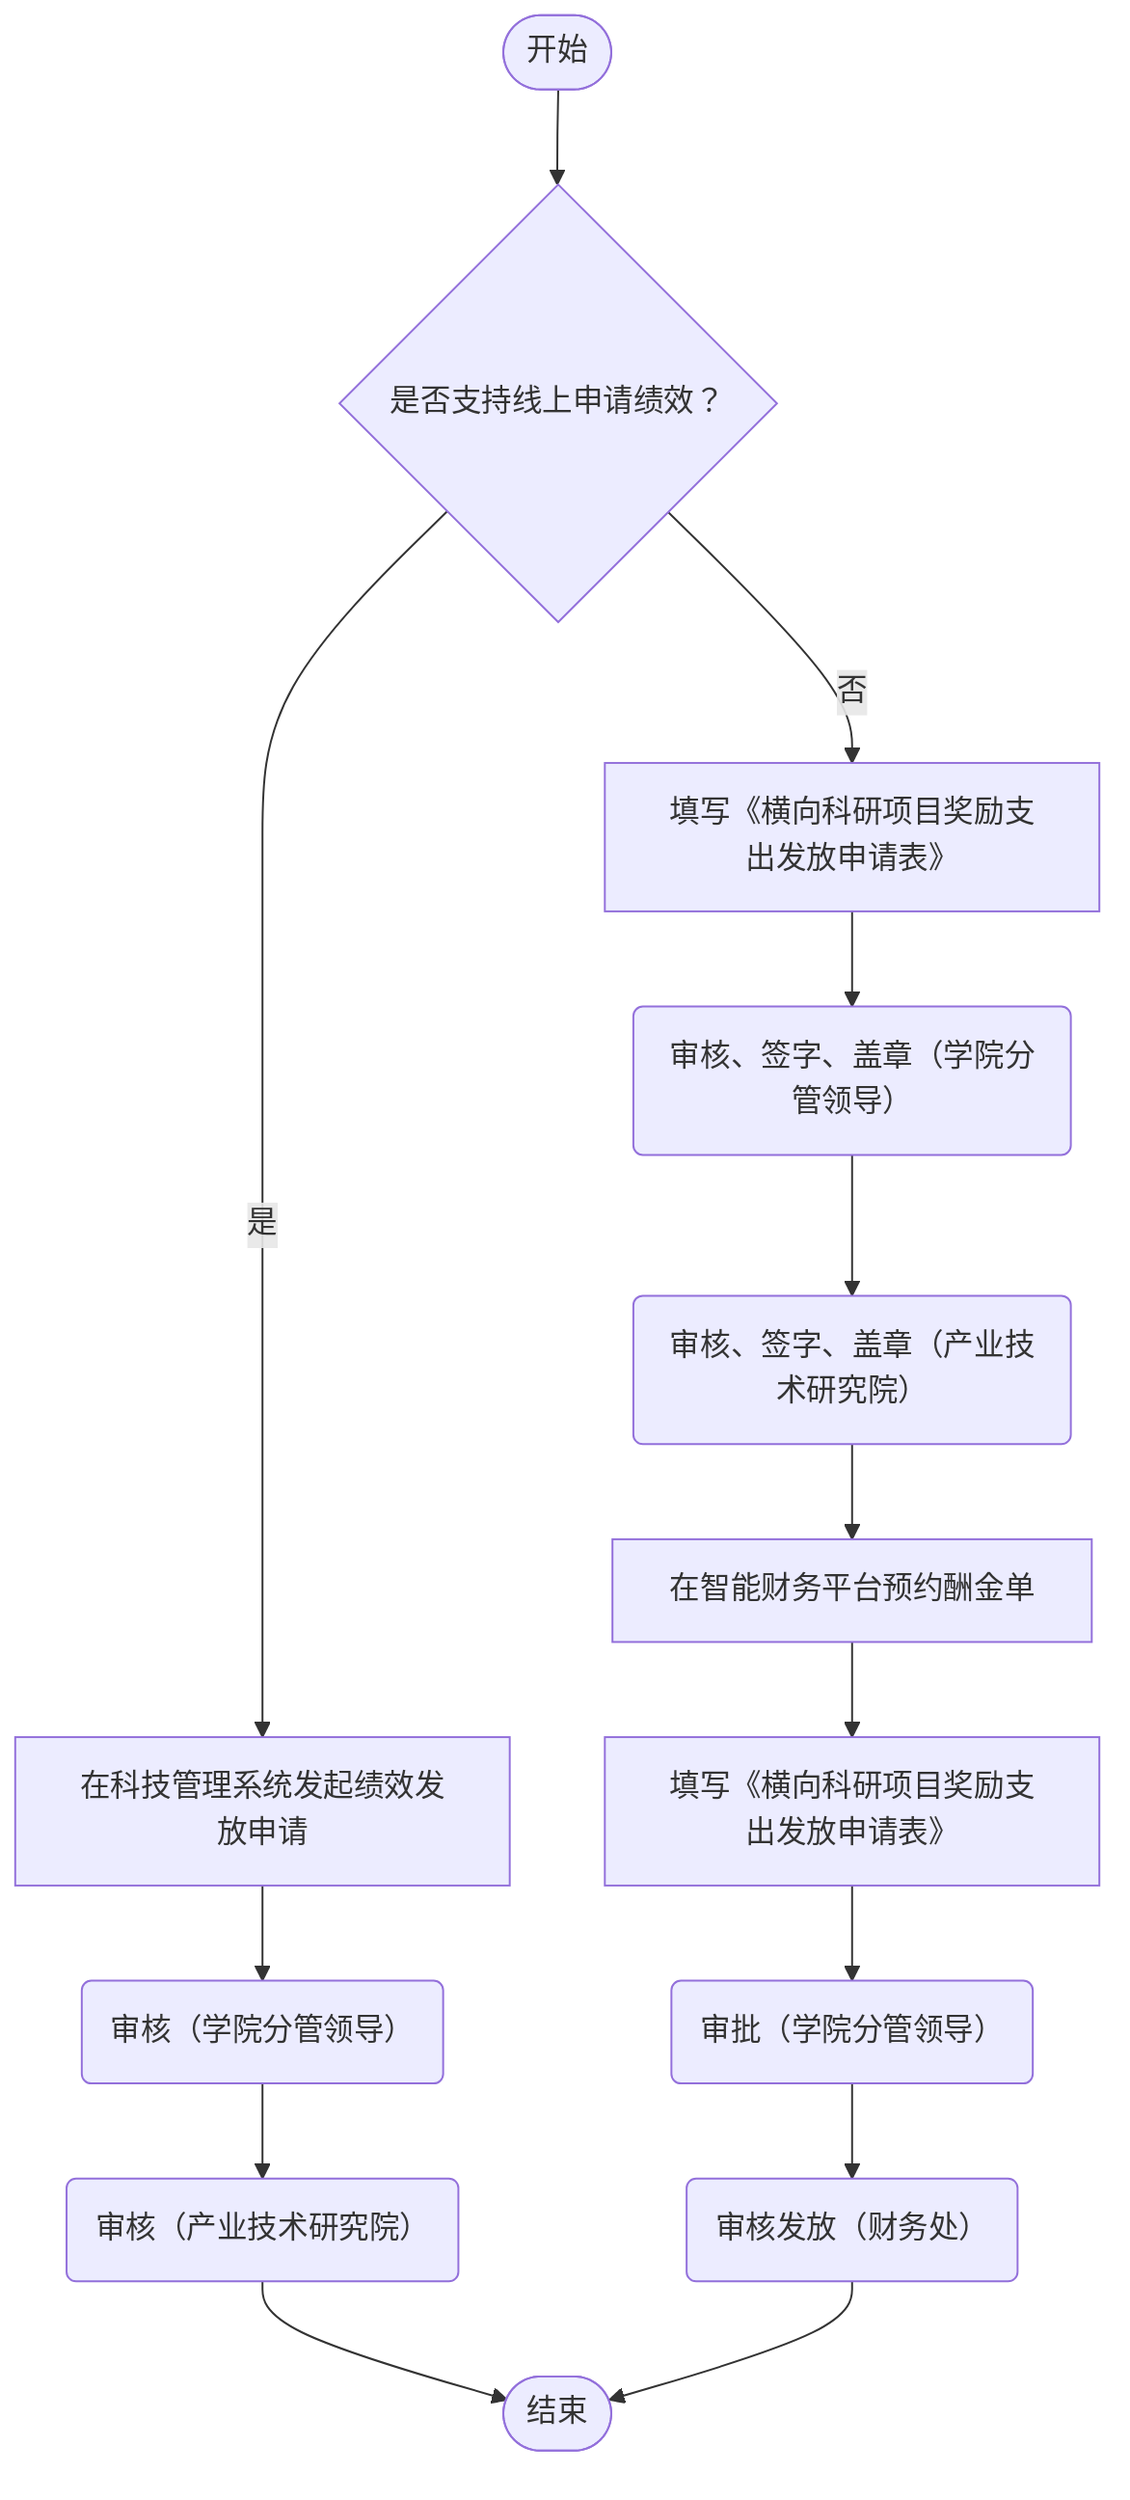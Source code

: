 flowchart TD
    Start([开始])
    Decision1{是否支持线上申请绩效？}
    OnlineApply[在科技管理系统发起绩效发放申请]
    Review1(审核（学院分管领导）)
    Review2(审核（产业技术研究院）)
    OfflineApply[填写《横向科研项目奖励支出发放申请表》]
    ReviewSign1(审核、签字、盖章（学院分管领导）)
    ReviewSign2(审核、签字、盖章（产业技术研究院）)
    Reserve[在智能财务平台预约酬金单]
    FillForm[填写《横向科研项目奖励支出发放申请表》]
    Approval(审批（学院分管领导）)
    FinancialReview(审核发放（财务处）)
    End([结束])

    Start --> Decision1
    Decision1 -- 是 --> OnlineApply
    OnlineApply --> Review1
    Review1 --> Review2
    Review2 --> End
    Decision1 -- 否 --> OfflineApply
    OfflineApply --> ReviewSign1
    ReviewSign1 --> ReviewSign2
    ReviewSign2 --> Reserve
    Reserve --> FillForm
    FillForm --> Approval
    Approval --> FinancialReview
    FinancialReview --> End